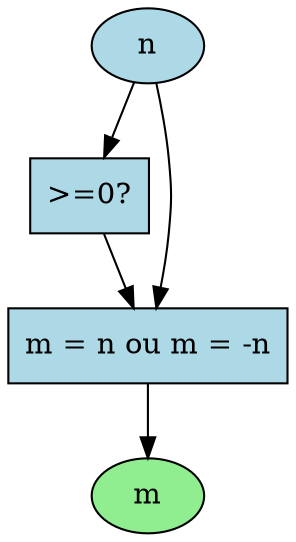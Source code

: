 digraph my_abs_DFG {
      node [shape=ellipse, style=filled, fillcolor=lightblue];
      n_in [label="n"];
      node [shape=box];
      op_cond [label=">=0?"];
      op_assign [label="m = n ou m = -n"];
      node [shape=ellipse, style=filled, fillcolor=lightgreen];
      m_out [label="m"];

      n_in -> op_cond;
      op_cond -> op_assign;
      n_in -> op_assign;
      op_assign -> m_out;
  }